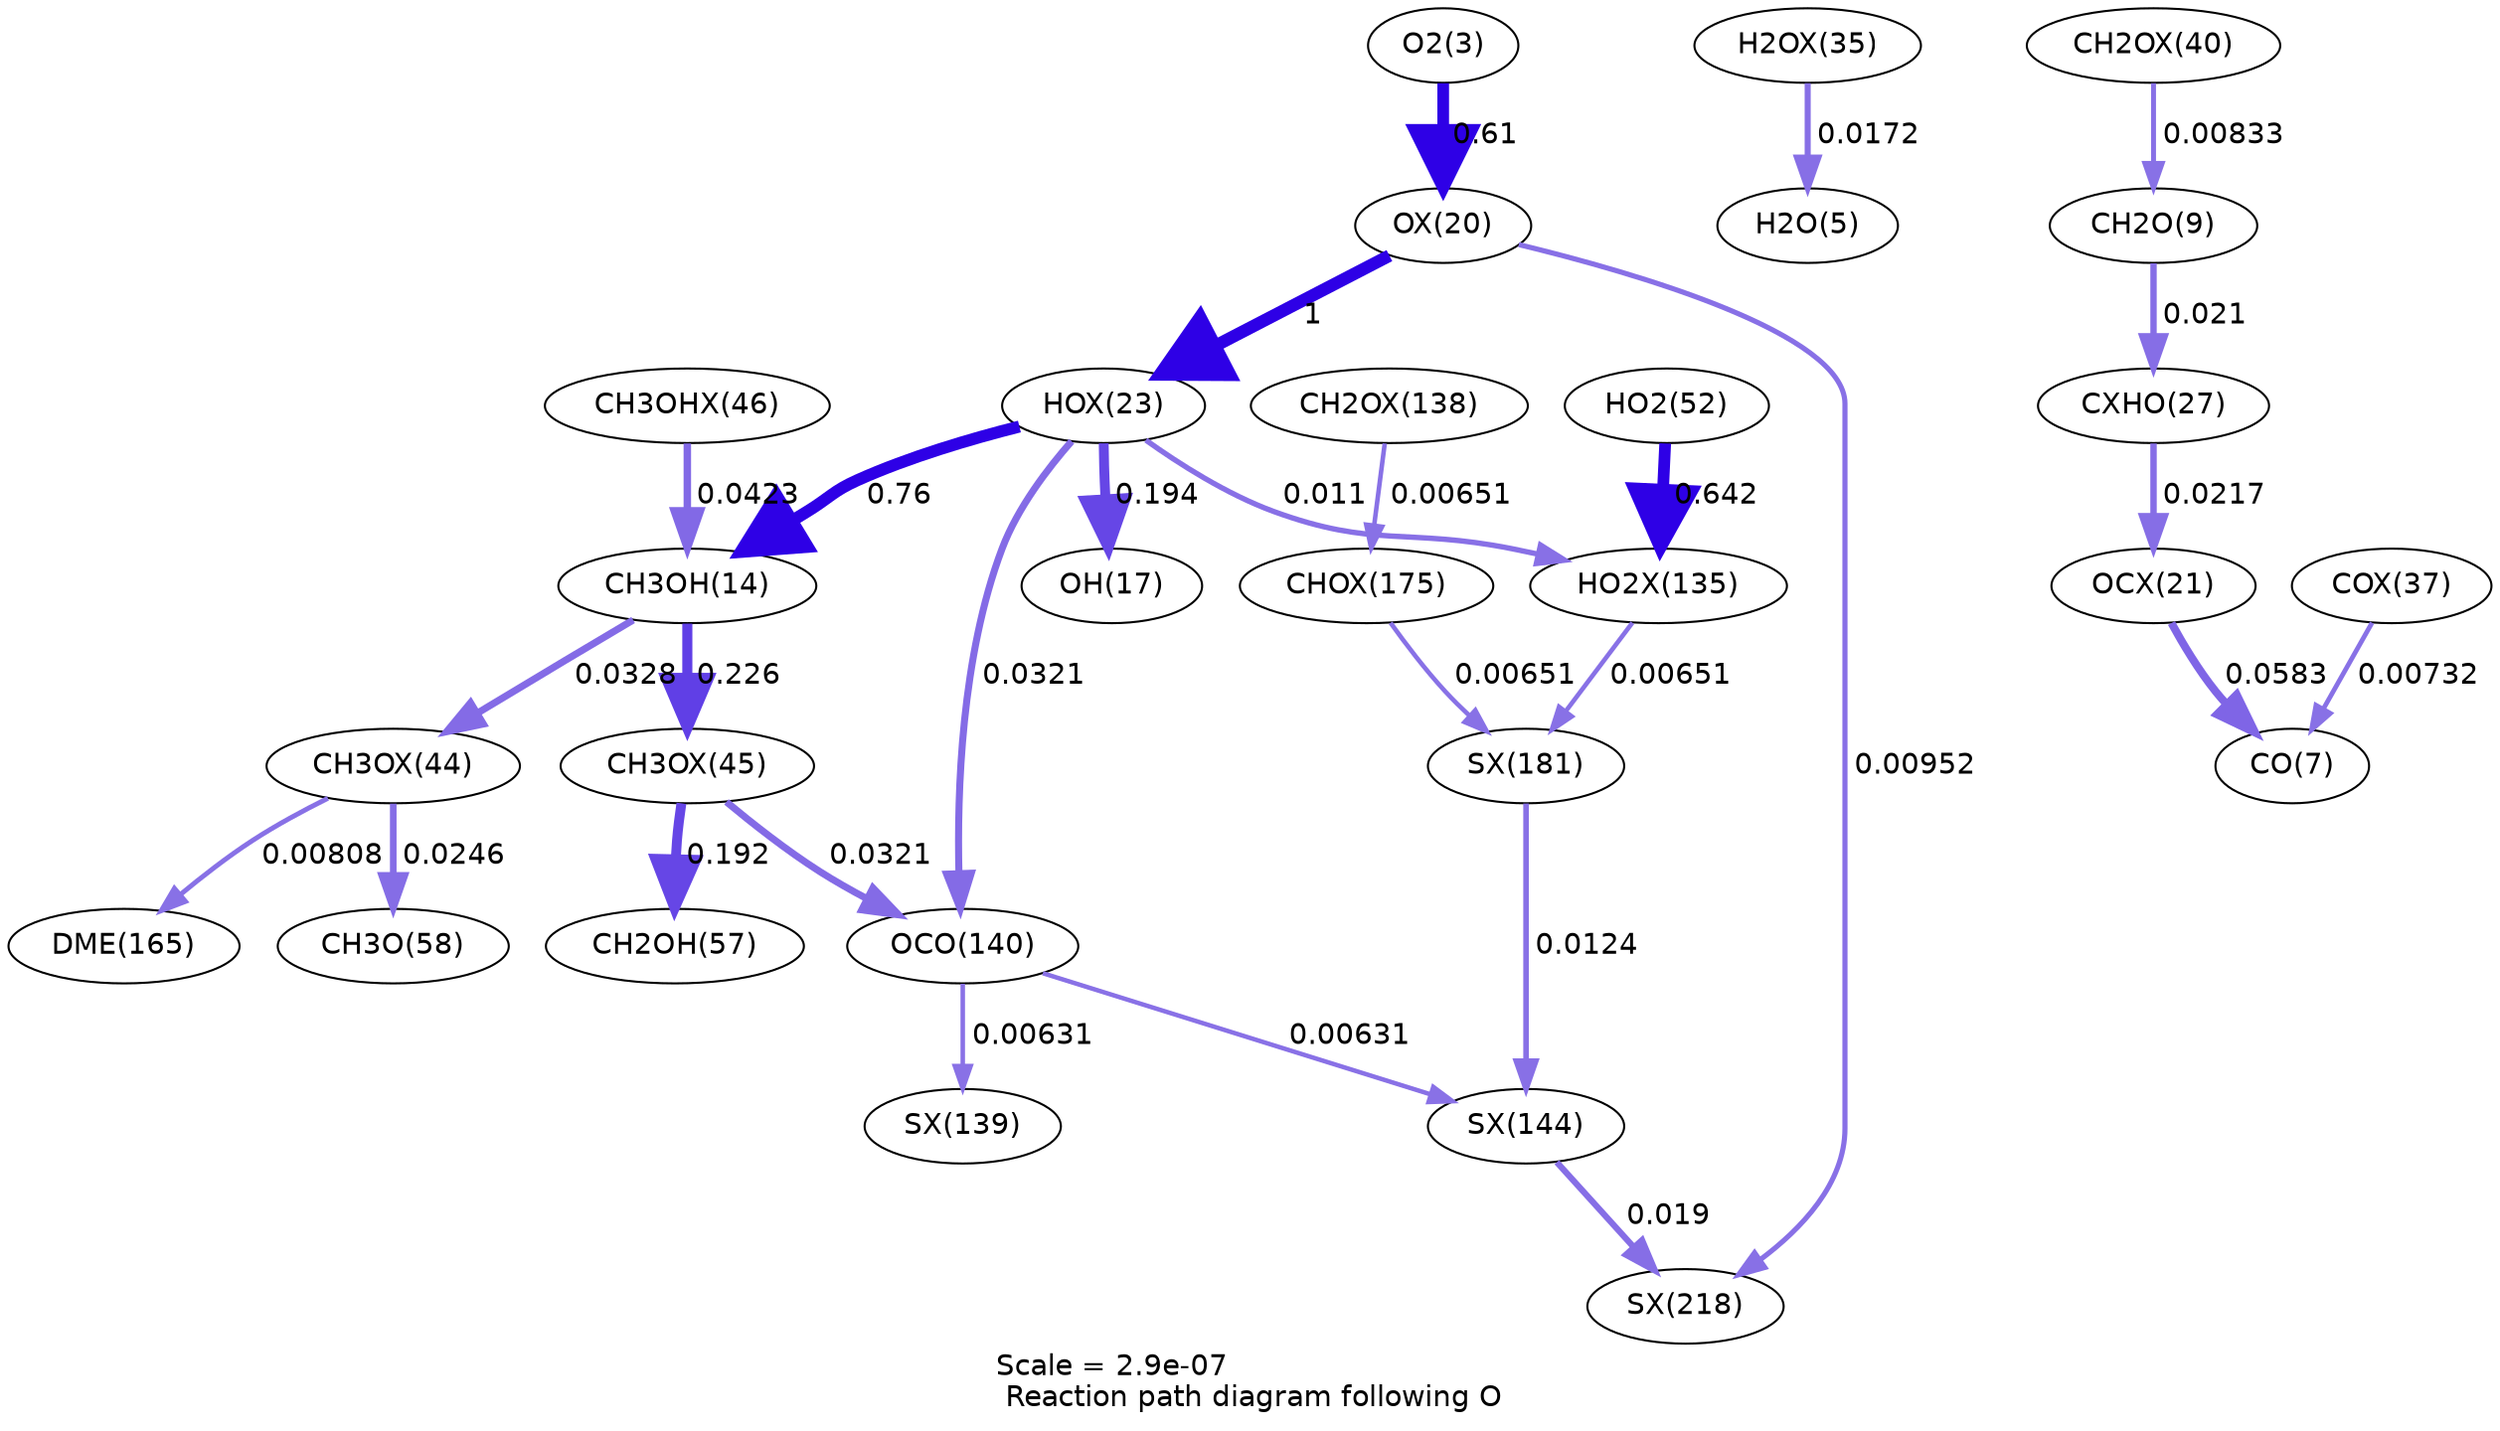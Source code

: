 digraph reaction_paths {
center=1;
s5 -> s34[fontname="Helvetica", penwidth=5.63, arrowsize=2.81, color="0.7, 1.11, 0.9"
, label=" 0.61"];
s34 -> s37[fontname="Helvetica", penwidth=6, arrowsize=3, color="0.7, 1.5, 0.9"
, label=" 1"];
s34 -> s68[fontname="Helvetica", penwidth=2.49, arrowsize=1.24, color="0.7, 0.51, 0.9"
, label=" 0.00952"];
s37 -> s16[fontname="Helvetica", penwidth=5.79, arrowsize=2.9, color="0.7, 1.26, 0.9"
, label=" 0.76"];
s37 -> s19[fontname="Helvetica", penwidth=4.76, arrowsize=2.38, color="0.7, 0.694, 0.9"
, label=" 0.194"];
s37 -> s25[fontname="Helvetica", penwidth=3.4, arrowsize=1.7, color="0.7, 0.532, 0.9"
, label=" 0.0321"];
s37 -> s54[fontname="Helvetica", penwidth=2.6, arrowsize=1.3, color="0.7, 0.511, 0.9"
, label=" 0.011"];
s51 -> s16[fontname="Helvetica", penwidth=3.61, arrowsize=1.81, color="0.7, 0.542, 0.9"
, label=" 0.0423"];
s16 -> s50[fontname="Helvetica", penwidth=4.88, arrowsize=2.44, color="0.7, 0.726, 0.9"
, label=" 0.226"];
s16 -> s49[fontname="Helvetica", penwidth=3.42, arrowsize=1.71, color="0.7, 0.533, 0.9"
, label=" 0.0328"];
s43 -> s7[fontname="Helvetica", penwidth=2.93, arrowsize=1.47, color="0.7, 0.517, 0.9"
, label=" 0.0172"];
s50 -> s25[fontname="Helvetica", penwidth=3.4, arrowsize=1.7, color="0.7, 0.532, 0.9"
, label=" 0.0321"];
s50 -> s22[fontname="Helvetica", penwidth=4.76, arrowsize=2.38, color="0.7, 0.692, 0.9"
, label=" 0.192"];
s25 -> s56[fontname="Helvetica", penwidth=2.18, arrowsize=1.09, color="0.7, 0.506, 0.9"
, label=" 0.00631"];
s25 -> s57[fontname="Helvetica", penwidth=2.18, arrowsize=1.09, color="0.7, 0.506, 0.9"
, label=" 0.00631"];
s21 -> s54[fontname="Helvetica", penwidth=5.67, arrowsize=2.83, color="0.7, 1.14, 0.9"
, label=" 0.642"];
s54 -> s63[fontname="Helvetica", penwidth=2.2, arrowsize=1.1, color="0.7, 0.507, 0.9"
, label=" 0.00651"];
s49 -> s28[fontname="Helvetica", penwidth=2.36, arrowsize=1.18, color="0.7, 0.508, 0.9"
, label=" 0.00808"];
s49 -> s23[fontname="Helvetica", penwidth=3.2, arrowsize=1.6, color="0.7, 0.525, 0.9"
, label=" 0.0246"];
s48 -> s11[fontname="Helvetica", penwidth=2.38, arrowsize=1.19, color="0.7, 0.508, 0.9"
, label=" 0.00833"];
s11 -> s40[fontname="Helvetica", penwidth=3.08, arrowsize=1.54, color="0.7, 0.521, 0.9"
, label=" 0.021"];
s55 -> s62[fontname="Helvetica", penwidth=2.2, arrowsize=1.1, color="0.7, 0.507, 0.9"
, label=" 0.00651"];
s62 -> s63[fontname="Helvetica", penwidth=2.2, arrowsize=1.1, color="0.7, 0.507, 0.9"
, label=" 0.00651"];
s40 -> s35[fontname="Helvetica", penwidth=3.11, arrowsize=1.55, color="0.7, 0.522, 0.9"
, label=" 0.0217"];
s35 -> s9[fontname="Helvetica", penwidth=3.85, arrowsize=1.93, color="0.7, 0.558, 0.9"
, label=" 0.0583"];
s45 -> s9[fontname="Helvetica", penwidth=2.29, arrowsize=1.14, color="0.7, 0.507, 0.9"
, label=" 0.00732"];
s57 -> s68[fontname="Helvetica", penwidth=3.01, arrowsize=1.5, color="0.7, 0.519, 0.9"
, label=" 0.019"];
s63 -> s57[fontname="Helvetica", penwidth=2.69, arrowsize=1.34, color="0.7, 0.512, 0.9"
, label=" 0.0124"];
s5 [ fontname="Helvetica", label="O2(3)"];
s7 [ fontname="Helvetica", label="H2O(5)"];
s9 [ fontname="Helvetica", label="CO(7)"];
s11 [ fontname="Helvetica", label="CH2O(9)"];
s16 [ fontname="Helvetica", label="CH3OH(14)"];
s19 [ fontname="Helvetica", label="OH(17)"];
s21 [ fontname="Helvetica", label="HO2(52)"];
s22 [ fontname="Helvetica", label="CH2OH(57)"];
s23 [ fontname="Helvetica", label="CH3O(58)"];
s25 [ fontname="Helvetica", label="OCO(140)"];
s28 [ fontname="Helvetica", label="DME(165)"];
s34 [ fontname="Helvetica", label="OX(20)"];
s35 [ fontname="Helvetica", label="OCX(21)"];
s37 [ fontname="Helvetica", label="HOX(23)"];
s40 [ fontname="Helvetica", label="CXHO(27)"];
s43 [ fontname="Helvetica", label="H2OX(35)"];
s45 [ fontname="Helvetica", label="COX(37)"];
s48 [ fontname="Helvetica", label="CH2OX(40)"];
s49 [ fontname="Helvetica", label="CH3OX(44)"];
s50 [ fontname="Helvetica", label="CH3OX(45)"];
s51 [ fontname="Helvetica", label="CH3OHX(46)"];
s54 [ fontname="Helvetica", label="HO2X(135)"];
s55 [ fontname="Helvetica", label="CH2OX(138)"];
s56 [ fontname="Helvetica", label="SX(139)"];
s57 [ fontname="Helvetica", label="SX(144)"];
s62 [ fontname="Helvetica", label="CHOX(175)"];
s63 [ fontname="Helvetica", label="SX(181)"];
s68 [ fontname="Helvetica", label="SX(218)"];
 label = "Scale = 2.9e-07\l Reaction path diagram following O";
 fontname = "Helvetica";
}
